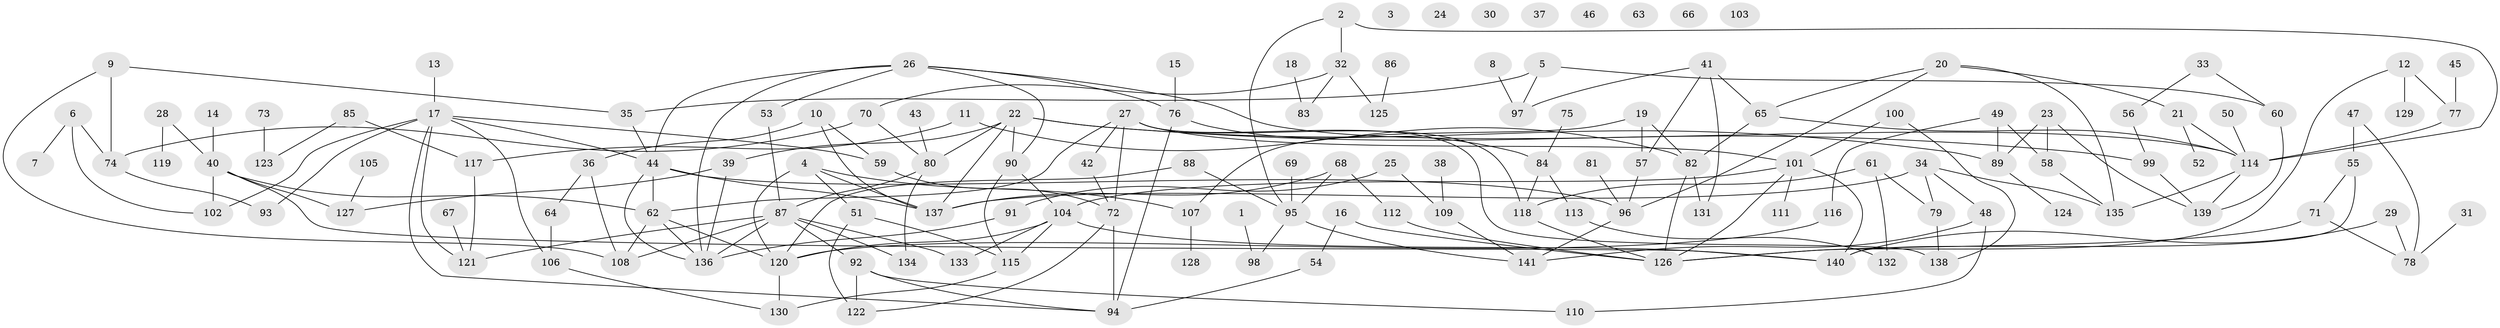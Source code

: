 // coarse degree distribution, {1: 0.17525773195876287, 3: 0.14432989690721648, 0: 0.08247422680412371, 8: 0.010309278350515464, 4: 0.14432989690721648, 7: 0.07216494845360824, 2: 0.18556701030927836, 5: 0.1134020618556701, 9: 0.010309278350515464, 6: 0.041237113402061855, 10: 0.020618556701030927}
// Generated by graph-tools (version 1.1) at 2025/23/03/03/25 07:23:27]
// undirected, 141 vertices, 204 edges
graph export_dot {
graph [start="1"]
  node [color=gray90,style=filled];
  1;
  2;
  3;
  4;
  5;
  6;
  7;
  8;
  9;
  10;
  11;
  12;
  13;
  14;
  15;
  16;
  17;
  18;
  19;
  20;
  21;
  22;
  23;
  24;
  25;
  26;
  27;
  28;
  29;
  30;
  31;
  32;
  33;
  34;
  35;
  36;
  37;
  38;
  39;
  40;
  41;
  42;
  43;
  44;
  45;
  46;
  47;
  48;
  49;
  50;
  51;
  52;
  53;
  54;
  55;
  56;
  57;
  58;
  59;
  60;
  61;
  62;
  63;
  64;
  65;
  66;
  67;
  68;
  69;
  70;
  71;
  72;
  73;
  74;
  75;
  76;
  77;
  78;
  79;
  80;
  81;
  82;
  83;
  84;
  85;
  86;
  87;
  88;
  89;
  90;
  91;
  92;
  93;
  94;
  95;
  96;
  97;
  98;
  99;
  100;
  101;
  102;
  103;
  104;
  105;
  106;
  107;
  108;
  109;
  110;
  111;
  112;
  113;
  114;
  115;
  116;
  117;
  118;
  119;
  120;
  121;
  122;
  123;
  124;
  125;
  126;
  127;
  128;
  129;
  130;
  131;
  132;
  133;
  134;
  135;
  136;
  137;
  138;
  139;
  140;
  141;
  1 -- 98;
  2 -- 32;
  2 -- 95;
  2 -- 114;
  4 -- 51;
  4 -- 107;
  4 -- 120;
  4 -- 137;
  5 -- 35;
  5 -- 60;
  5 -- 97;
  6 -- 7;
  6 -- 74;
  6 -- 102;
  8 -- 97;
  9 -- 35;
  9 -- 74;
  9 -- 108;
  10 -- 36;
  10 -- 59;
  10 -- 137;
  11 -- 82;
  11 -- 117;
  12 -- 77;
  12 -- 126;
  12 -- 129;
  13 -- 17;
  14 -- 40;
  15 -- 76;
  16 -- 54;
  16 -- 126;
  17 -- 44;
  17 -- 59;
  17 -- 93;
  17 -- 94;
  17 -- 102;
  17 -- 106;
  17 -- 121;
  18 -- 83;
  19 -- 57;
  19 -- 82;
  19 -- 107;
  20 -- 21;
  20 -- 65;
  20 -- 96;
  20 -- 135;
  21 -- 52;
  21 -- 114;
  22 -- 39;
  22 -- 80;
  22 -- 89;
  22 -- 90;
  22 -- 99;
  22 -- 137;
  23 -- 58;
  23 -- 89;
  23 -- 139;
  25 -- 91;
  25 -- 109;
  26 -- 44;
  26 -- 53;
  26 -- 76;
  26 -- 90;
  26 -- 114;
  26 -- 136;
  27 -- 42;
  27 -- 62;
  27 -- 72;
  27 -- 101;
  27 -- 118;
  27 -- 138;
  28 -- 40;
  28 -- 119;
  29 -- 78;
  29 -- 140;
  31 -- 78;
  32 -- 70;
  32 -- 83;
  32 -- 125;
  33 -- 56;
  33 -- 60;
  34 -- 48;
  34 -- 79;
  34 -- 135;
  34 -- 137;
  35 -- 44;
  36 -- 64;
  36 -- 108;
  38 -- 109;
  39 -- 127;
  39 -- 136;
  40 -- 62;
  40 -- 102;
  40 -- 127;
  40 -- 140;
  41 -- 57;
  41 -- 65;
  41 -- 97;
  41 -- 131;
  42 -- 72;
  43 -- 80;
  44 -- 62;
  44 -- 96;
  44 -- 136;
  44 -- 137;
  45 -- 77;
  47 -- 55;
  47 -- 78;
  48 -- 110;
  48 -- 141;
  49 -- 58;
  49 -- 89;
  49 -- 116;
  50 -- 114;
  51 -- 115;
  51 -- 122;
  53 -- 87;
  54 -- 94;
  55 -- 71;
  55 -- 140;
  56 -- 99;
  57 -- 96;
  58 -- 135;
  59 -- 72;
  60 -- 139;
  61 -- 79;
  61 -- 118;
  61 -- 132;
  62 -- 108;
  62 -- 120;
  62 -- 136;
  64 -- 106;
  65 -- 82;
  65 -- 114;
  67 -- 121;
  68 -- 95;
  68 -- 112;
  68 -- 137;
  69 -- 95;
  70 -- 74;
  70 -- 80;
  71 -- 78;
  71 -- 126;
  72 -- 94;
  72 -- 122;
  73 -- 123;
  74 -- 93;
  75 -- 84;
  76 -- 84;
  76 -- 94;
  77 -- 114;
  79 -- 138;
  80 -- 87;
  80 -- 134;
  81 -- 96;
  82 -- 126;
  82 -- 131;
  84 -- 113;
  84 -- 118;
  85 -- 117;
  85 -- 123;
  86 -- 125;
  87 -- 92;
  87 -- 108;
  87 -- 121;
  87 -- 133;
  87 -- 134;
  87 -- 136;
  88 -- 95;
  88 -- 120;
  89 -- 124;
  90 -- 104;
  90 -- 115;
  91 -- 136;
  92 -- 94;
  92 -- 110;
  92 -- 122;
  95 -- 98;
  95 -- 141;
  96 -- 141;
  99 -- 139;
  100 -- 101;
  100 -- 138;
  101 -- 104;
  101 -- 111;
  101 -- 126;
  101 -- 140;
  104 -- 115;
  104 -- 120;
  104 -- 133;
  104 -- 140;
  105 -- 127;
  106 -- 130;
  107 -- 128;
  109 -- 141;
  112 -- 126;
  113 -- 132;
  114 -- 135;
  114 -- 139;
  115 -- 130;
  116 -- 120;
  117 -- 121;
  118 -- 126;
  120 -- 130;
}
